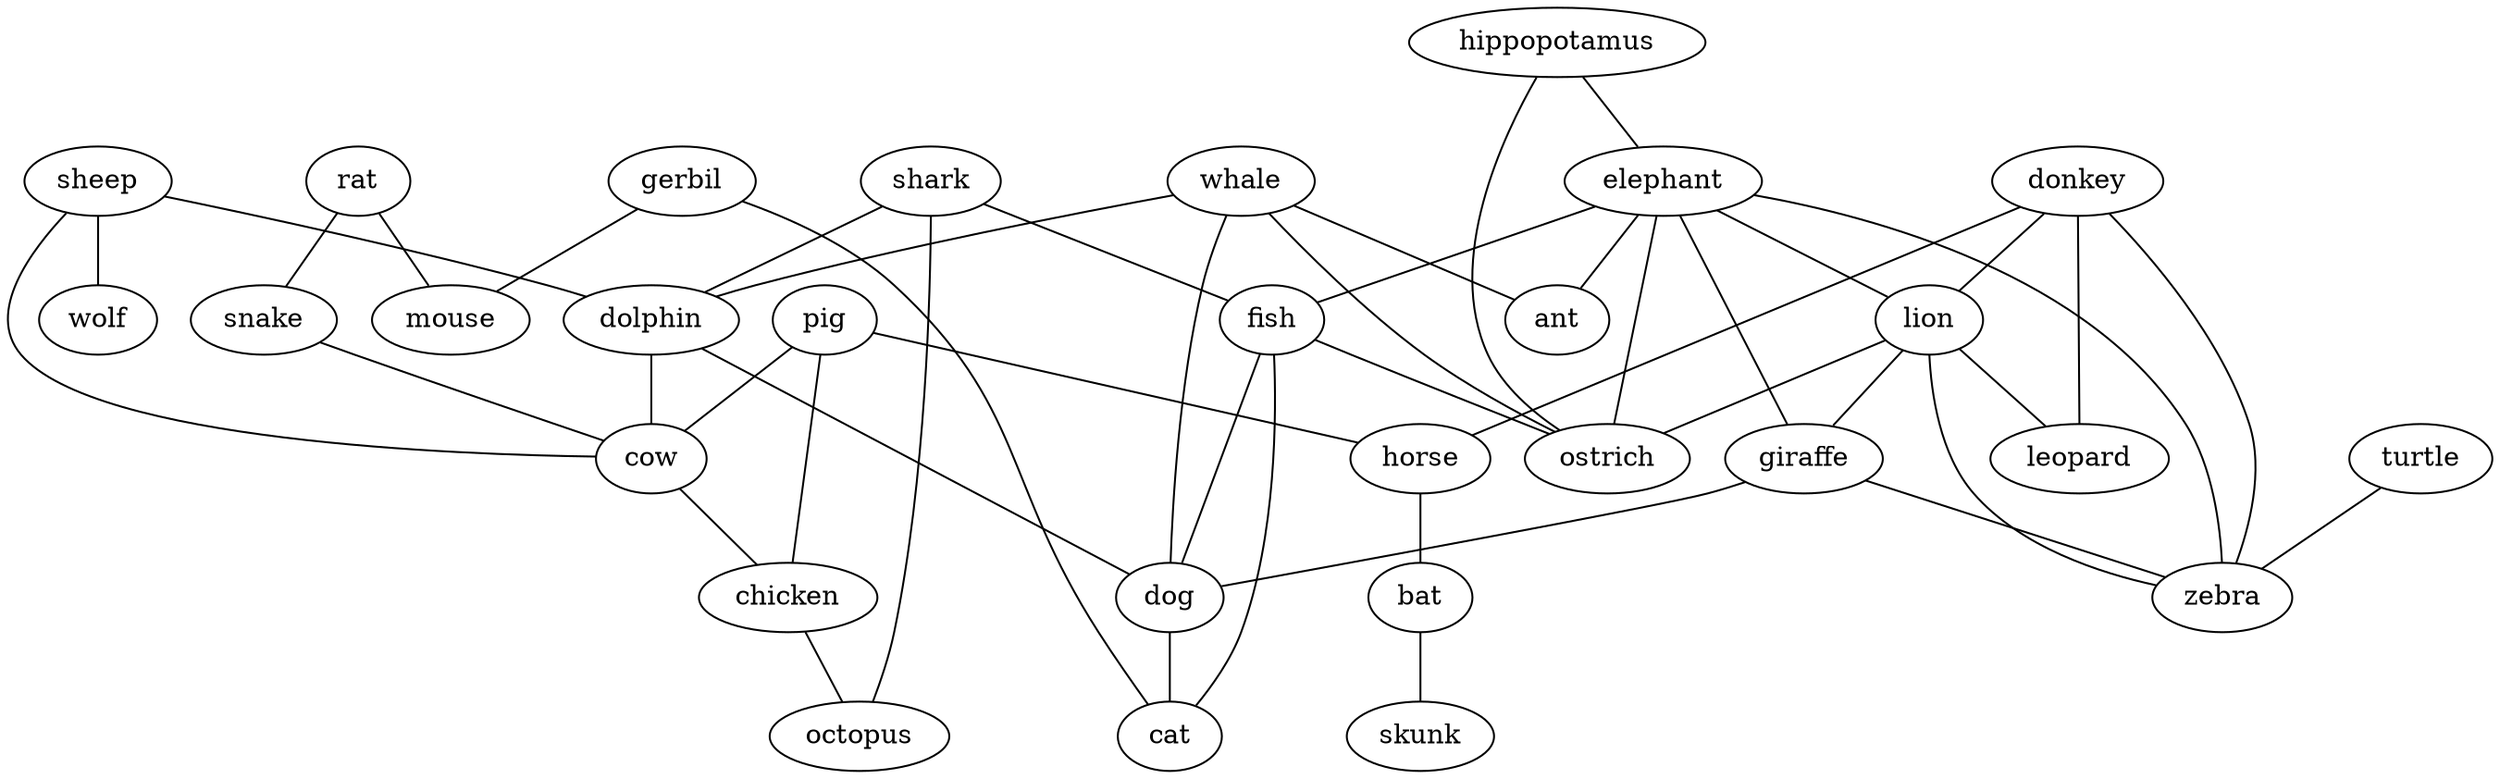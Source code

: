 strict graph G {
donkey;
shark;
pig;
rat;
whale;
hippopotamus;
sheep;
horse;
gerbil;
mouse;
elephant;
fish;
dolphin;
lion;
leopard;
giraffe;
snake;
turtle;
ostrich;
ant;
bat;
cow;
dog;
cat;
chicken;
wolf;
skunk;
octopus;
zebra;
donkey -- lion  [weight=1];
donkey -- horse  [weight=1];
donkey -- leopard  [weight=1];
donkey -- zebra  [weight=1];
shark -- fish  [weight=1];
shark -- dolphin  [weight=1];
shark -- octopus  [weight=1];
pig -- horse  [weight=1];
pig -- chicken  [weight=1];
pig -- cow  [weight=1];
rat -- mouse  [weight=1];
rat -- snake  [weight=1];
whale -- dolphin  [weight=1];
whale -- dog  [weight=1];
whale -- ostrich  [weight=1];
whale -- ant  [weight=1];
hippopotamus -- elephant  [weight=1];
hippopotamus -- ostrich  [weight=1];
sheep -- dolphin  [weight=1];
sheep -- wolf  [weight=1];
sheep -- cow  [weight=1];
horse -- bat  [weight=1];
gerbil -- mouse  [weight=1];
gerbil -- cat  [weight=1];
elephant -- fish  [weight=1];
elephant -- ostrich  [weight=1];
elephant -- ant  [weight=1];
elephant -- lion  [weight=1];
elephant -- giraffe  [weight=1];
elephant -- zebra  [weight=1];
fish -- dog  [weight=1];
fish -- cat  [weight=1];
fish -- ostrich  [weight=1];
dolphin -- cow  [weight=1];
dolphin -- dog  [weight=1];
lion -- leopard  [weight=1];
lion -- giraffe  [weight=1];
lion -- zebra  [weight=1];
lion -- ostrich  [weight=1];
giraffe -- dog  [weight=1];
giraffe -- zebra  [weight=1];
snake -- cow  [weight=1];
turtle -- zebra  [weight=1];
bat -- skunk  [weight=1];
cow -- chicken  [weight=1];
dog -- cat  [weight=1];
chicken -- octopus  [weight=1];
}
